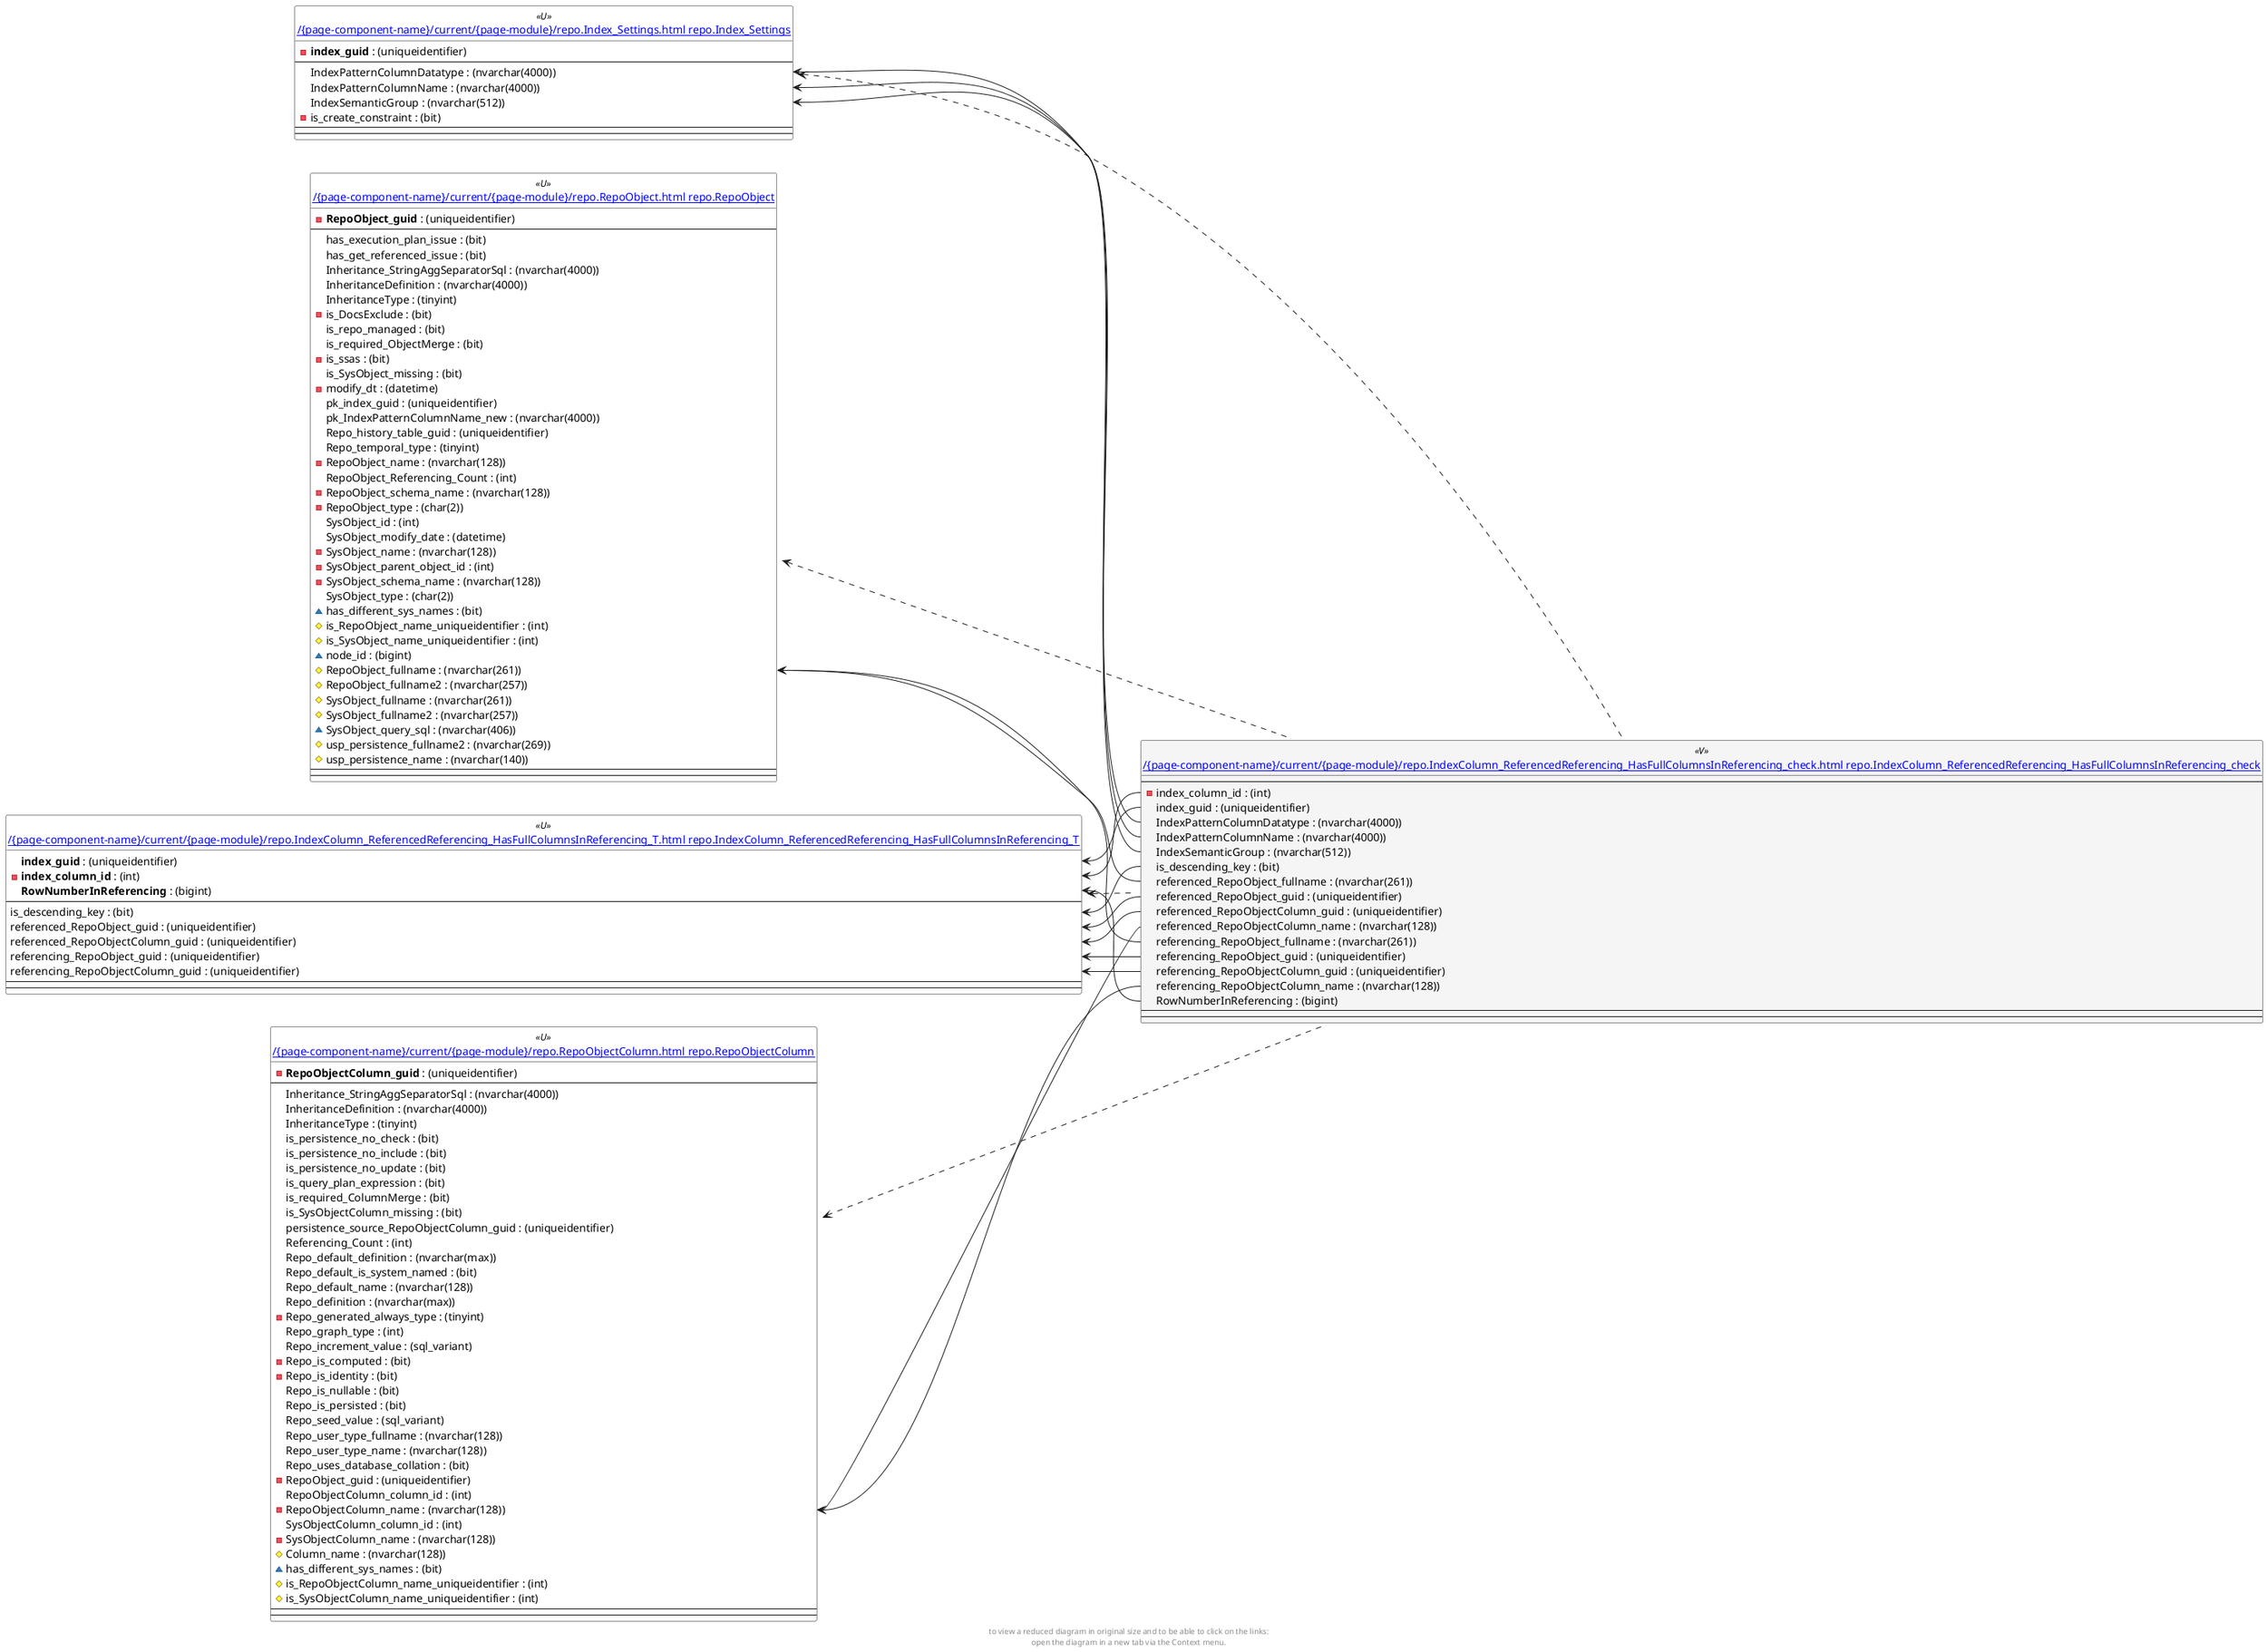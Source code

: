 @startuml
left to right direction
'top to bottom direction
hide circle
'avoide "." issues:
set namespaceSeparator none


skinparam class {
  BackgroundColor White
  BackgroundColor<<FN>> Yellow
  BackgroundColor<<FS>> Yellow
  BackgroundColor<<FT>> LightGray
  BackgroundColor<<IF>> Yellow
  BackgroundColor<<IS>> Yellow
  BackgroundColor<<P>> Aqua
  BackgroundColor<<PC>> Aqua
  BackgroundColor<<SN>> Yellow
  BackgroundColor<<SO>> SlateBlue
  BackgroundColor<<TF>> LightGray
  BackgroundColor<<TR>> Tomato
  BackgroundColor<<U>> White
  BackgroundColor<<V>> WhiteSmoke
  BackgroundColor<<X>> Aqua
}


entity "[[{site-url}/{page-component-name}/current/{page-module}/repo.Index_Settings.html repo.Index_Settings]]" as repo.Index_Settings << U >> {
  - **index_guid** : (uniqueidentifier)
  --
  IndexPatternColumnDatatype : (nvarchar(4000))
  IndexPatternColumnName : (nvarchar(4000))
  IndexSemanticGroup : (nvarchar(512))
  - is_create_constraint : (bit)
  --
  --
}

entity "[[{site-url}/{page-component-name}/current/{page-module}/repo.IndexColumn_ReferencedReferencing_HasFullColumnsInReferencing_check.html repo.IndexColumn_ReferencedReferencing_HasFullColumnsInReferencing_check]]" as repo.IndexColumn_ReferencedReferencing_HasFullColumnsInReferencing_check << V >> {
  --
  - index_column_id : (int)
  index_guid : (uniqueidentifier)
  IndexPatternColumnDatatype : (nvarchar(4000))
  IndexPatternColumnName : (nvarchar(4000))
  IndexSemanticGroup : (nvarchar(512))
  is_descending_key : (bit)
  referenced_RepoObject_fullname : (nvarchar(261))
  referenced_RepoObject_guid : (uniqueidentifier)
  referenced_RepoObjectColumn_guid : (uniqueidentifier)
  referenced_RepoObjectColumn_name : (nvarchar(128))
  referencing_RepoObject_fullname : (nvarchar(261))
  referencing_RepoObject_guid : (uniqueidentifier)
  referencing_RepoObjectColumn_guid : (uniqueidentifier)
  referencing_RepoObjectColumn_name : (nvarchar(128))
  RowNumberInReferencing : (bigint)
  --
  --
}

entity "[[{site-url}/{page-component-name}/current/{page-module}/repo.IndexColumn_ReferencedReferencing_HasFullColumnsInReferencing_T.html repo.IndexColumn_ReferencedReferencing_HasFullColumnsInReferencing_T]]" as repo.IndexColumn_ReferencedReferencing_HasFullColumnsInReferencing_T << U >> {
  **index_guid** : (uniqueidentifier)
  - **index_column_id** : (int)
  **RowNumberInReferencing** : (bigint)
  --
  is_descending_key : (bit)
  referenced_RepoObject_guid : (uniqueidentifier)
  referenced_RepoObjectColumn_guid : (uniqueidentifier)
  referencing_RepoObject_guid : (uniqueidentifier)
  referencing_RepoObjectColumn_guid : (uniqueidentifier)
  --
  --
}

entity "[[{site-url}/{page-component-name}/current/{page-module}/repo.RepoObject.html repo.RepoObject]]" as repo.RepoObject << U >> {
  - **RepoObject_guid** : (uniqueidentifier)
  --
  has_execution_plan_issue : (bit)
  has_get_referenced_issue : (bit)
  Inheritance_StringAggSeparatorSql : (nvarchar(4000))
  InheritanceDefinition : (nvarchar(4000))
  InheritanceType : (tinyint)
  - is_DocsExclude : (bit)
  is_repo_managed : (bit)
  is_required_ObjectMerge : (bit)
  - is_ssas : (bit)
  is_SysObject_missing : (bit)
  - modify_dt : (datetime)
  pk_index_guid : (uniqueidentifier)
  pk_IndexPatternColumnName_new : (nvarchar(4000))
  Repo_history_table_guid : (uniqueidentifier)
  Repo_temporal_type : (tinyint)
  - RepoObject_name : (nvarchar(128))
  RepoObject_Referencing_Count : (int)
  - RepoObject_schema_name : (nvarchar(128))
  - RepoObject_type : (char(2))
  SysObject_id : (int)
  SysObject_modify_date : (datetime)
  - SysObject_name : (nvarchar(128))
  - SysObject_parent_object_id : (int)
  - SysObject_schema_name : (nvarchar(128))
  SysObject_type : (char(2))
  ~ has_different_sys_names : (bit)
  # is_RepoObject_name_uniqueidentifier : (int)
  # is_SysObject_name_uniqueidentifier : (int)
  ~ node_id : (bigint)
  # RepoObject_fullname : (nvarchar(261))
  # RepoObject_fullname2 : (nvarchar(257))
  # SysObject_fullname : (nvarchar(261))
  # SysObject_fullname2 : (nvarchar(257))
  ~ SysObject_query_sql : (nvarchar(406))
  # usp_persistence_fullname2 : (nvarchar(269))
  # usp_persistence_name : (nvarchar(140))
  --
  --
}

entity "[[{site-url}/{page-component-name}/current/{page-module}/repo.RepoObjectColumn.html repo.RepoObjectColumn]]" as repo.RepoObjectColumn << U >> {
  - **RepoObjectColumn_guid** : (uniqueidentifier)
  --
  Inheritance_StringAggSeparatorSql : (nvarchar(4000))
  InheritanceDefinition : (nvarchar(4000))
  InheritanceType : (tinyint)
  is_persistence_no_check : (bit)
  is_persistence_no_include : (bit)
  is_persistence_no_update : (bit)
  is_query_plan_expression : (bit)
  is_required_ColumnMerge : (bit)
  is_SysObjectColumn_missing : (bit)
  persistence_source_RepoObjectColumn_guid : (uniqueidentifier)
  Referencing_Count : (int)
  Repo_default_definition : (nvarchar(max))
  Repo_default_is_system_named : (bit)
  Repo_default_name : (nvarchar(128))
  Repo_definition : (nvarchar(max))
  - Repo_generated_always_type : (tinyint)
  Repo_graph_type : (int)
  Repo_increment_value : (sql_variant)
  - Repo_is_computed : (bit)
  - Repo_is_identity : (bit)
  Repo_is_nullable : (bit)
  Repo_is_persisted : (bit)
  Repo_seed_value : (sql_variant)
  Repo_user_type_fullname : (nvarchar(128))
  Repo_user_type_name : (nvarchar(128))
  Repo_uses_database_collation : (bit)
  - RepoObject_guid : (uniqueidentifier)
  RepoObjectColumn_column_id : (int)
  - RepoObjectColumn_name : (nvarchar(128))
  SysObjectColumn_column_id : (int)
  - SysObjectColumn_name : (nvarchar(128))
  # Column_name : (nvarchar(128))
  ~ has_different_sys_names : (bit)
  # is_RepoObjectColumn_name_uniqueidentifier : (int)
  # is_SysObjectColumn_name_uniqueidentifier : (int)
  --
  --
}

repo.Index_Settings <.. repo.IndexColumn_ReferencedReferencing_HasFullColumnsInReferencing_check
repo.IndexColumn_ReferencedReferencing_HasFullColumnsInReferencing_T <.. repo.IndexColumn_ReferencedReferencing_HasFullColumnsInReferencing_check
repo.RepoObject <.. repo.IndexColumn_ReferencedReferencing_HasFullColumnsInReferencing_check
repo.RepoObjectColumn <.. repo.IndexColumn_ReferencedReferencing_HasFullColumnsInReferencing_check
repo.Index_Settings::IndexPatternColumnDatatype <-- repo.IndexColumn_ReferencedReferencing_HasFullColumnsInReferencing_check::IndexPatternColumnDatatype
repo.Index_Settings::IndexPatternColumnName <-- repo.IndexColumn_ReferencedReferencing_HasFullColumnsInReferencing_check::IndexPatternColumnName
repo.Index_Settings::IndexSemanticGroup <-- repo.IndexColumn_ReferencedReferencing_HasFullColumnsInReferencing_check::IndexSemanticGroup
repo.IndexColumn_ReferencedReferencing_HasFullColumnsInReferencing_T::index_column_id <-- repo.IndexColumn_ReferencedReferencing_HasFullColumnsInReferencing_check::index_column_id
repo.IndexColumn_ReferencedReferencing_HasFullColumnsInReferencing_T::index_guid <-- repo.IndexColumn_ReferencedReferencing_HasFullColumnsInReferencing_check::index_guid
repo.IndexColumn_ReferencedReferencing_HasFullColumnsInReferencing_T::is_descending_key <-- repo.IndexColumn_ReferencedReferencing_HasFullColumnsInReferencing_check::is_descending_key
repo.IndexColumn_ReferencedReferencing_HasFullColumnsInReferencing_T::referenced_RepoObject_guid <-- repo.IndexColumn_ReferencedReferencing_HasFullColumnsInReferencing_check::referenced_RepoObject_guid
repo.IndexColumn_ReferencedReferencing_HasFullColumnsInReferencing_T::referenced_RepoObjectColumn_guid <-- repo.IndexColumn_ReferencedReferencing_HasFullColumnsInReferencing_check::referenced_RepoObjectColumn_guid
repo.IndexColumn_ReferencedReferencing_HasFullColumnsInReferencing_T::referencing_RepoObject_guid <-- repo.IndexColumn_ReferencedReferencing_HasFullColumnsInReferencing_check::referencing_RepoObject_guid
repo.IndexColumn_ReferencedReferencing_HasFullColumnsInReferencing_T::referencing_RepoObjectColumn_guid <-- repo.IndexColumn_ReferencedReferencing_HasFullColumnsInReferencing_check::referencing_RepoObjectColumn_guid
repo.IndexColumn_ReferencedReferencing_HasFullColumnsInReferencing_T::RowNumberInReferencing <-- repo.IndexColumn_ReferencedReferencing_HasFullColumnsInReferencing_check::RowNumberInReferencing
repo.RepoObject::RepoObject_fullname <-- repo.IndexColumn_ReferencedReferencing_HasFullColumnsInReferencing_check::referenced_RepoObject_fullname
repo.RepoObject::RepoObject_fullname <-- repo.IndexColumn_ReferencedReferencing_HasFullColumnsInReferencing_check::referencing_RepoObject_fullname
repo.RepoObjectColumn::RepoObjectColumn_name <-- repo.IndexColumn_ReferencedReferencing_HasFullColumnsInReferencing_check::referenced_RepoObjectColumn_name
repo.RepoObjectColumn::RepoObjectColumn_name <-- repo.IndexColumn_ReferencedReferencing_HasFullColumnsInReferencing_check::referencing_RepoObjectColumn_name
footer
to view a reduced diagram in original size and to be able to click on the links:
open the diagram in a new tab via the Context menu.
end footer

@enduml


